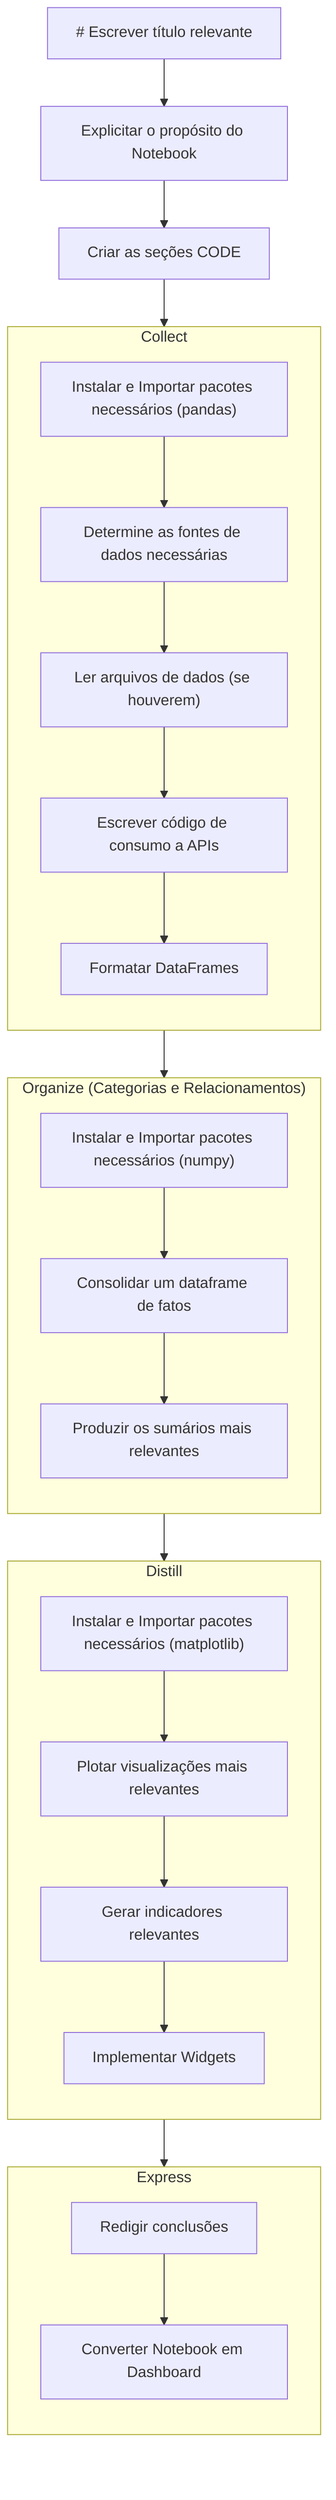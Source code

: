 flowchart TB
    start["# Escrever título relevante"]
    s1["Explicitar o propósito do Notebook"]
    s2["Criar as seções CODE"]
    start --> s1 --> s2 --> c
    subgraph c[Collect]
        direction TB
        c_setup["Instalar e Importar pacotes necessários (pandas)"]
        c1["Determine as fontes de dados necessárias"]
        c2["Ler arquivos de dados (se houverem)"]
        c3["Escrever código de consumo a APIs"]
        c4["Formatar DataFrames"]
        c_setup --> c1 --> c2 --> c3 --> c4
    end
    subgraph o["Organize (Categorias e Relacionamentos)"]
        direction TB
        o_setup["Instalar e Importar pacotes necessários (numpy)"]
        o1["Consolidar um dataframe de fatos"]
        o2["Produzir os sumários mais relevantes"]
        o_setup --> o1 -->  o2
    end
    subgraph d["Distill"]
        direction TB
        d_setup["Instalar e Importar pacotes necessários (matplotlib)"]
        d1["Plotar visualizações mais relevantes"]
        d2["Gerar indicadores relevantes"]
        d3["Implementar Widgets"]
        d_setup --> d1 --> d2 --> d3
    end
    subgraph e["Express"]
        direction TB
        e1["Redigir conclusões"]
        e2["Converter Notebook em Dashboard"]
        e1 --> e2
    end
    c --> o --> d --> e